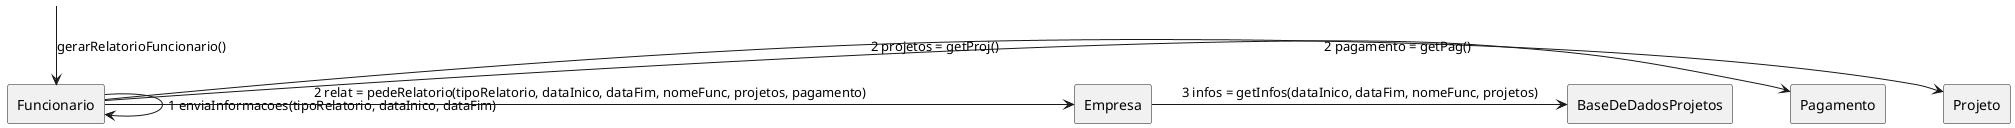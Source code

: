 @startuml
'rectangle "Gerente" as gerente
'rectangle "FolhaDePagamento" as folha
rectangle "Pagamento" as pagamento
rectangle "Funcionario" as funcionario
rectangle "Empresa" as empresa
'rectangle "ListaDeFuncionarios" as lista
'rectangle "Venda" as venda
'rectangle "Ponto" as ponto
rectangle "BaseDeDadosProjetos" as base
rectangle "Projeto" as projeto
label " " as ini

ini -down-> funcionario     : gerarRelatorioFuncionario()
funcionario -> funcionario  : 1 enviaInformacoes(tipoRelatorio, dataInico, dataFim)
funcionario -> projeto      : 2 projetos = getProj()
funcionario -> pagamento    : 2 pagamento = getPag()
funcionario -> empresa      : 2 relat = pedeRelatorio(tipoRelatorio, dataInico, dataFim, nomeFunc, projetos, pagamento)
empresa -> base             : 3 infos = getInfos(dataInico, dataFim, nomeFunc, projetos)

@enduml